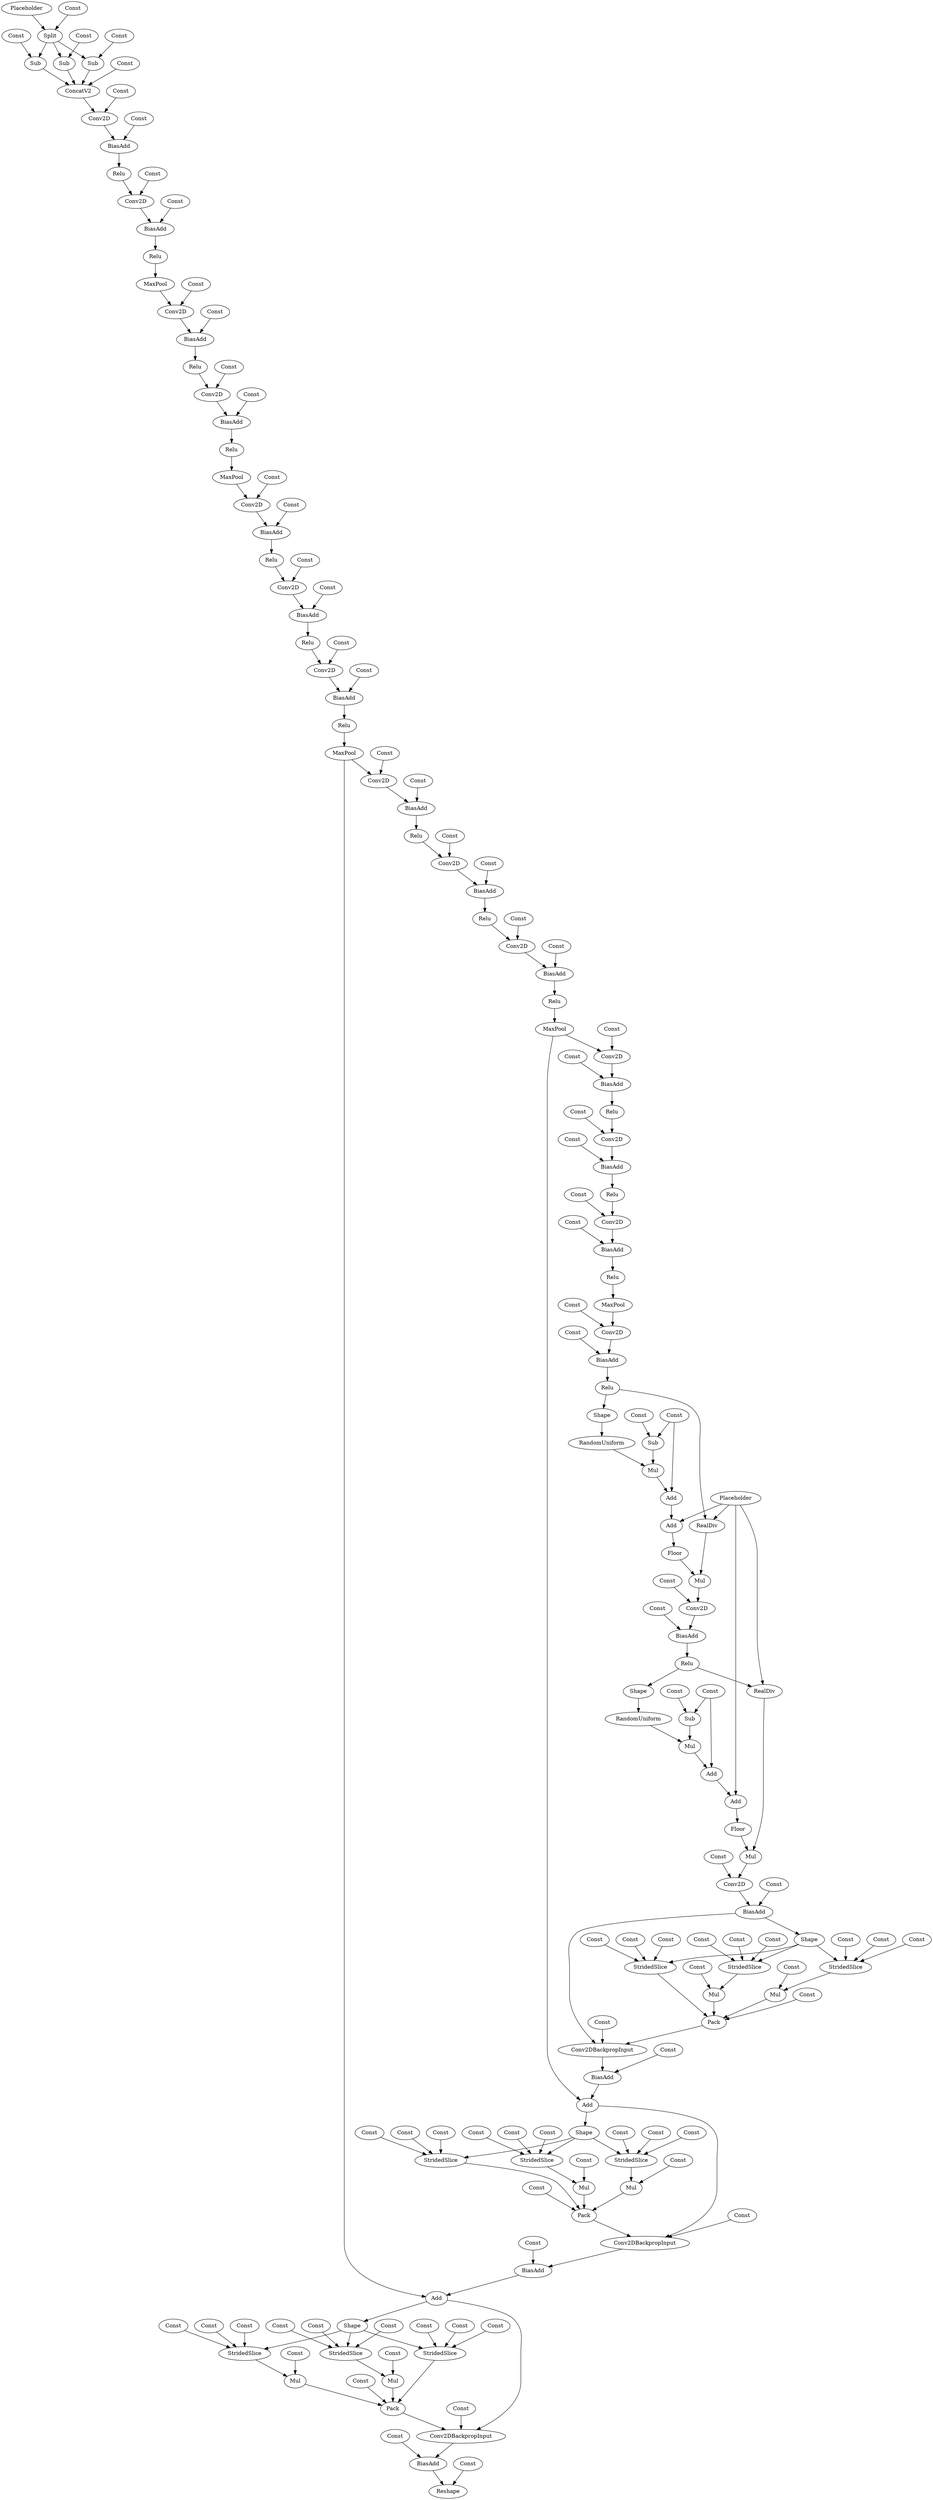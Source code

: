 digraph graphname {
  "image_input" [label="Placeholder"];
  "keep_prob" [label="Placeholder"];
  "Processing/split/split_dim" [label="Const"];
  "Processing/split" [label="Split"];
  "Processing/split/split_dim" -> "Processing/split";
  "image_input" -> "Processing/split";
  "Processing/sub/y" [label="Const"];
  "Processing/sub" [label="Sub"];
  "Processing/split" -> "Processing/sub";
  "Processing/sub/y" -> "Processing/sub";
  "Processing/sub_1/y" [label="Const"];
  "Processing/sub_1" [label="Sub"];
  "Processing/split" -> "Processing/sub_1";
  "Processing/sub_1/y" -> "Processing/sub_1";
  "Processing/sub_2/y" [label="Const"];
  "Processing/sub_2" [label="Sub"];
  "Processing/split" -> "Processing/sub_2";
  "Processing/sub_2/y" -> "Processing/sub_2";
  "Processing/concat/axis" [label="Const"];
  "Processing/concat" [label="ConcatV2"];
  "Processing/sub" -> "Processing/concat";
  "Processing/sub_1" -> "Processing/concat";
  "Processing/sub_2" -> "Processing/concat";
  "Processing/concat/axis" -> "Processing/concat";
  "conv1_1/filter" [label="Const"];
  "conv1_1/Conv2D" [label="Conv2D"];
  "Processing/concat" -> "conv1_1/Conv2D";
  "conv1_1/filter" -> "conv1_1/Conv2D";
  "conv1_1/biases" [label="Const"];
  "conv1_1/BiasAdd" [label="BiasAdd"];
  "conv1_1/Conv2D" -> "conv1_1/BiasAdd";
  "conv1_1/biases" -> "conv1_1/BiasAdd";
  "conv1_1/Relu" [label="Relu"];
  "conv1_1/BiasAdd" -> "conv1_1/Relu";
  "conv1_2/filter" [label="Const"];
  "conv1_2/Conv2D" [label="Conv2D"];
  "conv1_1/Relu" -> "conv1_2/Conv2D";
  "conv1_2/filter" -> "conv1_2/Conv2D";
  "conv1_2/biases" [label="Const"];
  "conv1_2/BiasAdd" [label="BiasAdd"];
  "conv1_2/Conv2D" -> "conv1_2/BiasAdd";
  "conv1_2/biases" -> "conv1_2/BiasAdd";
  "conv1_2/Relu" [label="Relu"];
  "conv1_2/BiasAdd" -> "conv1_2/Relu";
  "pool1" [label="MaxPool"];
  "conv1_2/Relu" -> "pool1";
  "conv2_1/filter" [label="Const"];
  "conv2_1/Conv2D" [label="Conv2D"];
  "pool1" -> "conv2_1/Conv2D";
  "conv2_1/filter" -> "conv2_1/Conv2D";
  "conv2_1/biases" [label="Const"];
  "conv2_1/BiasAdd" [label="BiasAdd"];
  "conv2_1/Conv2D" -> "conv2_1/BiasAdd";
  "conv2_1/biases" -> "conv2_1/BiasAdd";
  "conv2_1/Relu" [label="Relu"];
  "conv2_1/BiasAdd" -> "conv2_1/Relu";
  "conv2_2/filter" [label="Const"];
  "conv2_2/Conv2D" [label="Conv2D"];
  "conv2_1/Relu" -> "conv2_2/Conv2D";
  "conv2_2/filter" -> "conv2_2/Conv2D";
  "conv2_2/biases" [label="Const"];
  "conv2_2/BiasAdd" [label="BiasAdd"];
  "conv2_2/Conv2D" -> "conv2_2/BiasAdd";
  "conv2_2/biases" -> "conv2_2/BiasAdd";
  "conv2_2/Relu" [label="Relu"];
  "conv2_2/BiasAdd" -> "conv2_2/Relu";
  "pool2" [label="MaxPool"];
  "conv2_2/Relu" -> "pool2";
  "conv3_1/filter" [label="Const"];
  "conv3_1/Conv2D" [label="Conv2D"];
  "pool2" -> "conv3_1/Conv2D";
  "conv3_1/filter" -> "conv3_1/Conv2D";
  "conv3_1/biases" [label="Const"];
  "conv3_1/BiasAdd" [label="BiasAdd"];
  "conv3_1/Conv2D" -> "conv3_1/BiasAdd";
  "conv3_1/biases" -> "conv3_1/BiasAdd";
  "conv3_1/Relu" [label="Relu"];
  "conv3_1/BiasAdd" -> "conv3_1/Relu";
  "conv3_2/filter" [label="Const"];
  "conv3_2/Conv2D" [label="Conv2D"];
  "conv3_1/Relu" -> "conv3_2/Conv2D";
  "conv3_2/filter" -> "conv3_2/Conv2D";
  "conv3_2/biases" [label="Const"];
  "conv3_2/BiasAdd" [label="BiasAdd"];
  "conv3_2/Conv2D" -> "conv3_2/BiasAdd";
  "conv3_2/biases" -> "conv3_2/BiasAdd";
  "conv3_2/Relu" [label="Relu"];
  "conv3_2/BiasAdd" -> "conv3_2/Relu";
  "conv3_3/filter" [label="Const"];
  "conv3_3/Conv2D" [label="Conv2D"];
  "conv3_2/Relu" -> "conv3_3/Conv2D";
  "conv3_3/filter" -> "conv3_3/Conv2D";
  "conv3_3/biases" [label="Const"];
  "conv3_3/BiasAdd" [label="BiasAdd"];
  "conv3_3/Conv2D" -> "conv3_3/BiasAdd";
  "conv3_3/biases" -> "conv3_3/BiasAdd";
  "conv3_3/Relu" [label="Relu"];
  "conv3_3/BiasAdd" -> "conv3_3/Relu";
  "pool3" [label="MaxPool"];
  "conv3_3/Relu" -> "pool3";
  "conv4_1/filter" [label="Const"];
  "conv4_1/Conv2D" [label="Conv2D"];
  "pool3" -> "conv4_1/Conv2D";
  "conv4_1/filter" -> "conv4_1/Conv2D";
  "conv4_1/biases" [label="Const"];
  "conv4_1/BiasAdd" [label="BiasAdd"];
  "conv4_1/Conv2D" -> "conv4_1/BiasAdd";
  "conv4_1/biases" -> "conv4_1/BiasAdd";
  "conv4_1/Relu" [label="Relu"];
  "conv4_1/BiasAdd" -> "conv4_1/Relu";
  "conv4_2/filter" [label="Const"];
  "conv4_2/Conv2D" [label="Conv2D"];
  "conv4_1/Relu" -> "conv4_2/Conv2D";
  "conv4_2/filter" -> "conv4_2/Conv2D";
  "conv4_2/biases" [label="Const"];
  "conv4_2/BiasAdd" [label="BiasAdd"];
  "conv4_2/Conv2D" -> "conv4_2/BiasAdd";
  "conv4_2/biases" -> "conv4_2/BiasAdd";
  "conv4_2/Relu" [label="Relu"];
  "conv4_2/BiasAdd" -> "conv4_2/Relu";
  "conv4_3/filter" [label="Const"];
  "conv4_3/Conv2D" [label="Conv2D"];
  "conv4_2/Relu" -> "conv4_3/Conv2D";
  "conv4_3/filter" -> "conv4_3/Conv2D";
  "conv4_3/biases" [label="Const"];
  "conv4_3/BiasAdd" [label="BiasAdd"];
  "conv4_3/Conv2D" -> "conv4_3/BiasAdd";
  "conv4_3/biases" -> "conv4_3/BiasAdd";
  "conv4_3/Relu" [label="Relu"];
  "conv4_3/BiasAdd" -> "conv4_3/Relu";
  "pool4" [label="MaxPool"];
  "conv4_3/Relu" -> "pool4";
  "conv5_1/filter" [label="Const"];
  "conv5_1/Conv2D" [label="Conv2D"];
  "pool4" -> "conv5_1/Conv2D";
  "conv5_1/filter" -> "conv5_1/Conv2D";
  "conv5_1/biases" [label="Const"];
  "conv5_1/BiasAdd" [label="BiasAdd"];
  "conv5_1/Conv2D" -> "conv5_1/BiasAdd";
  "conv5_1/biases" -> "conv5_1/BiasAdd";
  "conv5_1/Relu" [label="Relu"];
  "conv5_1/BiasAdd" -> "conv5_1/Relu";
  "conv5_2/filter" [label="Const"];
  "conv5_2/Conv2D" [label="Conv2D"];
  "conv5_1/Relu" -> "conv5_2/Conv2D";
  "conv5_2/filter" -> "conv5_2/Conv2D";
  "conv5_2/biases" [label="Const"];
  "conv5_2/BiasAdd" [label="BiasAdd"];
  "conv5_2/Conv2D" -> "conv5_2/BiasAdd";
  "conv5_2/biases" -> "conv5_2/BiasAdd";
  "conv5_2/Relu" [label="Relu"];
  "conv5_2/BiasAdd" -> "conv5_2/Relu";
  "conv5_3/filter" [label="Const"];
  "conv5_3/Conv2D" [label="Conv2D"];
  "conv5_2/Relu" -> "conv5_3/Conv2D";
  "conv5_3/filter" -> "conv5_3/Conv2D";
  "conv5_3/biases" [label="Const"];
  "conv5_3/BiasAdd" [label="BiasAdd"];
  "conv5_3/Conv2D" -> "conv5_3/BiasAdd";
  "conv5_3/biases" -> "conv5_3/BiasAdd";
  "conv5_3/Relu" [label="Relu"];
  "conv5_3/BiasAdd" -> "conv5_3/Relu";
  "pool5" [label="MaxPool"];
  "conv5_3/Relu" -> "pool5";
  "fc6/weights" [label="Const"];
  "fc6/Conv2D" [label="Conv2D"];
  "pool5" -> "fc6/Conv2D";
  "fc6/weights" -> "fc6/Conv2D";
  "fc6/biases" [label="Const"];
  "fc6/BiasAdd" [label="BiasAdd"];
  "fc6/Conv2D" -> "fc6/BiasAdd";
  "fc6/biases" -> "fc6/BiasAdd";
  "fc6/Relu" [label="Relu"];
  "fc6/BiasAdd" -> "fc6/Relu";
  "dropout/Shape" [label="Shape"];
  "fc6/Relu" -> "dropout/Shape";
  "dropout/random_uniform/min" [label="Const"];
  "dropout/random_uniform/max" [label="Const"];
  "dropout/random_uniform/RandomUniform" [label="RandomUniform"];
  "dropout/Shape" -> "dropout/random_uniform/RandomUniform";
  "dropout/random_uniform/sub" [label="Sub"];
  "dropout/random_uniform/max" -> "dropout/random_uniform/sub";
  "dropout/random_uniform/min" -> "dropout/random_uniform/sub";
  "dropout/random_uniform/mul" [label="Mul"];
  "dropout/random_uniform/RandomUniform" -> "dropout/random_uniform/mul";
  "dropout/random_uniform/sub" -> "dropout/random_uniform/mul";
  "dropout/random_uniform" [label="Add"];
  "dropout/random_uniform/mul" -> "dropout/random_uniform";
  "dropout/random_uniform/min" -> "dropout/random_uniform";
  "dropout/add" [label="Add"];
  "keep_prob" -> "dropout/add";
  "dropout/random_uniform" -> "dropout/add";
  "dropout/Floor" [label="Floor"];
  "dropout/add" -> "dropout/Floor";
  "dropout/div" [label="RealDiv"];
  "fc6/Relu" -> "dropout/div";
  "keep_prob" -> "dropout/div";
  "dropout/mul" [label="Mul"];
  "dropout/div" -> "dropout/mul";
  "dropout/Floor" -> "dropout/mul";
  "fc7/weights" [label="Const"];
  "fc7/Conv2D" [label="Conv2D"];
  "dropout/mul" -> "fc7/Conv2D";
  "fc7/weights" -> "fc7/Conv2D";
  "fc7/biases" [label="Const"];
  "fc7/BiasAdd" [label="BiasAdd"];
  "fc7/Conv2D" -> "fc7/BiasAdd";
  "fc7/biases" -> "fc7/BiasAdd";
  "fc7/Relu" [label="Relu"];
  "fc7/BiasAdd" -> "fc7/Relu";
  "dropout_1/Shape" [label="Shape"];
  "fc7/Relu" -> "dropout_1/Shape";
  "dropout_1/random_uniform/min" [label="Const"];
  "dropout_1/random_uniform/max" [label="Const"];
  "dropout_1/random_uniform/RandomUniform" [label="RandomUniform"];
  "dropout_1/Shape" -> "dropout_1/random_uniform/RandomUniform";
  "dropout_1/random_uniform/sub" [label="Sub"];
  "dropout_1/random_uniform/max" -> "dropout_1/random_uniform/sub";
  "dropout_1/random_uniform/min" -> "dropout_1/random_uniform/sub";
  "dropout_1/random_uniform/mul" [label="Mul"];
  "dropout_1/random_uniform/RandomUniform" -> "dropout_1/random_uniform/mul";
  "dropout_1/random_uniform/sub" -> "dropout_1/random_uniform/mul";
  "dropout_1/random_uniform" [label="Add"];
  "dropout_1/random_uniform/mul" -> "dropout_1/random_uniform";
  "dropout_1/random_uniform/min" -> "dropout_1/random_uniform";
  "dropout_1/add" [label="Add"];
  "keep_prob" -> "dropout_1/add";
  "dropout_1/random_uniform" -> "dropout_1/add";
  "dropout_1/Floor" [label="Floor"];
  "dropout_1/add" -> "dropout_1/Floor";
  "dropout_1/div" [label="RealDiv"];
  "fc7/Relu" -> "dropout_1/div";
  "keep_prob" -> "dropout_1/div";
  "dropout_1/mul" [label="Mul"];
  "dropout_1/div" -> "dropout_1/mul";
  "dropout_1/Floor" -> "dropout_1/mul";
  "conv2d/kernel" [label="Const"];
  "conv2d/bias" [label="Const"];
  "conv2d/convolution" [label="Conv2D"];
  "dropout_1/mul" -> "conv2d/convolution";
  "conv2d/kernel" -> "conv2d/convolution";
  "conv2d/BiasAdd" [label="BiasAdd"];
  "conv2d/convolution" -> "conv2d/BiasAdd";
  "conv2d/bias" -> "conv2d/BiasAdd";
  "conv2d_transpose/kernel" [label="Const"];
  "conv2d_transpose/bias" [label="Const"];
  "conv2d_transpose/Shape" [label="Shape"];
  "conv2d/BiasAdd" -> "conv2d_transpose/Shape";
  "conv2d_transpose/strided_slice/stack" [label="Const"];
  "conv2d_transpose/strided_slice/stack_1" [label="Const"];
  "conv2d_transpose/strided_slice/stack_2" [label="Const"];
  "conv2d_transpose/strided_slice" [label="StridedSlice"];
  "conv2d_transpose/Shape" -> "conv2d_transpose/strided_slice";
  "conv2d_transpose/strided_slice/stack" -> "conv2d_transpose/strided_slice";
  "conv2d_transpose/strided_slice/stack_1" -> "conv2d_transpose/strided_slice";
  "conv2d_transpose/strided_slice/stack_2" -> "conv2d_transpose/strided_slice";
  "conv2d_transpose/strided_slice_1/stack" [label="Const"];
  "conv2d_transpose/strided_slice_1/stack_1" [label="Const"];
  "conv2d_transpose/strided_slice_1/stack_2" [label="Const"];
  "conv2d_transpose/strided_slice_1" [label="StridedSlice"];
  "conv2d_transpose/Shape" -> "conv2d_transpose/strided_slice_1";
  "conv2d_transpose/strided_slice_1/stack" -> "conv2d_transpose/strided_slice_1";
  "conv2d_transpose/strided_slice_1/stack_1" -> "conv2d_transpose/strided_slice_1";
  "conv2d_transpose/strided_slice_1/stack_2" -> "conv2d_transpose/strided_slice_1";
  "conv2d_transpose/strided_slice_2/stack" [label="Const"];
  "conv2d_transpose/strided_slice_2/stack_1" [label="Const"];
  "conv2d_transpose/strided_slice_2/stack_2" [label="Const"];
  "conv2d_transpose/strided_slice_2" [label="StridedSlice"];
  "conv2d_transpose/Shape" -> "conv2d_transpose/strided_slice_2";
  "conv2d_transpose/strided_slice_2/stack" -> "conv2d_transpose/strided_slice_2";
  "conv2d_transpose/strided_slice_2/stack_1" -> "conv2d_transpose/strided_slice_2";
  "conv2d_transpose/strided_slice_2/stack_2" -> "conv2d_transpose/strided_slice_2";
  "conv2d_transpose/mul/y" [label="Const"];
  "conv2d_transpose/mul" [label="Mul"];
  "conv2d_transpose/strided_slice_1" -> "conv2d_transpose/mul";
  "conv2d_transpose/mul/y" -> "conv2d_transpose/mul";
  "conv2d_transpose/mul_1/y" [label="Const"];
  "conv2d_transpose/mul_1" [label="Mul"];
  "conv2d_transpose/strided_slice_2" -> "conv2d_transpose/mul_1";
  "conv2d_transpose/mul_1/y" -> "conv2d_transpose/mul_1";
  "conv2d_transpose/stack/3" [label="Const"];
  "conv2d_transpose/stack" [label="Pack"];
  "conv2d_transpose/strided_slice" -> "conv2d_transpose/stack";
  "conv2d_transpose/mul" -> "conv2d_transpose/stack";
  "conv2d_transpose/mul_1" -> "conv2d_transpose/stack";
  "conv2d_transpose/stack/3" -> "conv2d_transpose/stack";
  "conv2d_transpose/conv2d_transpose_2" [label="Conv2DBackpropInput"];
  "conv2d_transpose/stack" -> "conv2d_transpose/conv2d_transpose_2";
  "conv2d_transpose/kernel" -> "conv2d_transpose/conv2d_transpose_2";
  "conv2d/BiasAdd" -> "conv2d_transpose/conv2d_transpose_2";
  "conv2d_transpose/BiasAdd" [label="BiasAdd"];
  "conv2d_transpose/conv2d_transpose_2" -> "conv2d_transpose/BiasAdd";
  "conv2d_transpose/bias" -> "conv2d_transpose/BiasAdd";
  "Add" [label="Add"];
  "conv2d_transpose/BiasAdd" -> "Add";
  "pool4" -> "Add";
  "conv2d_transpose_1/kernel" [label="Const"];
  "conv2d_transpose_1/bias" [label="Const"];
  "conv2d_transpose_2/Shape" [label="Shape"];
  "Add" -> "conv2d_transpose_2/Shape";
  "conv2d_transpose_2/strided_slice/stack" [label="Const"];
  "conv2d_transpose_2/strided_slice/stack_1" [label="Const"];
  "conv2d_transpose_2/strided_slice/stack_2" [label="Const"];
  "conv2d_transpose_2/strided_slice" [label="StridedSlice"];
  "conv2d_transpose_2/Shape" -> "conv2d_transpose_2/strided_slice";
  "conv2d_transpose_2/strided_slice/stack" -> "conv2d_transpose_2/strided_slice";
  "conv2d_transpose_2/strided_slice/stack_1" -> "conv2d_transpose_2/strided_slice";
  "conv2d_transpose_2/strided_slice/stack_2" -> "conv2d_transpose_2/strided_slice";
  "conv2d_transpose_2/strided_slice_1/stack" [label="Const"];
  "conv2d_transpose_2/strided_slice_1/stack_1" [label="Const"];
  "conv2d_transpose_2/strided_slice_1/stack_2" [label="Const"];
  "conv2d_transpose_2/strided_slice_1" [label="StridedSlice"];
  "conv2d_transpose_2/Shape" -> "conv2d_transpose_2/strided_slice_1";
  "conv2d_transpose_2/strided_slice_1/stack" -> "conv2d_transpose_2/strided_slice_1";
  "conv2d_transpose_2/strided_slice_1/stack_1" -> "conv2d_transpose_2/strided_slice_1";
  "conv2d_transpose_2/strided_slice_1/stack_2" -> "conv2d_transpose_2/strided_slice_1";
  "conv2d_transpose_2/strided_slice_2/stack" [label="Const"];
  "conv2d_transpose_2/strided_slice_2/stack_1" [label="Const"];
  "conv2d_transpose_2/strided_slice_2/stack_2" [label="Const"];
  "conv2d_transpose_2/strided_slice_2" [label="StridedSlice"];
  "conv2d_transpose_2/Shape" -> "conv2d_transpose_2/strided_slice_2";
  "conv2d_transpose_2/strided_slice_2/stack" -> "conv2d_transpose_2/strided_slice_2";
  "conv2d_transpose_2/strided_slice_2/stack_1" -> "conv2d_transpose_2/strided_slice_2";
  "conv2d_transpose_2/strided_slice_2/stack_2" -> "conv2d_transpose_2/strided_slice_2";
  "conv2d_transpose_2/mul/y" [label="Const"];
  "conv2d_transpose_2/mul" [label="Mul"];
  "conv2d_transpose_2/strided_slice_1" -> "conv2d_transpose_2/mul";
  "conv2d_transpose_2/mul/y" -> "conv2d_transpose_2/mul";
  "conv2d_transpose_2/mul_1/y" [label="Const"];
  "conv2d_transpose_2/mul_1" [label="Mul"];
  "conv2d_transpose_2/strided_slice_2" -> "conv2d_transpose_2/mul_1";
  "conv2d_transpose_2/mul_1/y" -> "conv2d_transpose_2/mul_1";
  "conv2d_transpose_2/stack/3" [label="Const"];
  "conv2d_transpose_2/stack" [label="Pack"];
  "conv2d_transpose_2/strided_slice" -> "conv2d_transpose_2/stack";
  "conv2d_transpose_2/mul" -> "conv2d_transpose_2/stack";
  "conv2d_transpose_2/mul_1" -> "conv2d_transpose_2/stack";
  "conv2d_transpose_2/stack/3" -> "conv2d_transpose_2/stack";
  "conv2d_transpose_2/conv2d_transpose" [label="Conv2DBackpropInput"];
  "conv2d_transpose_2/stack" -> "conv2d_transpose_2/conv2d_transpose";
  "conv2d_transpose_1/kernel" -> "conv2d_transpose_2/conv2d_transpose";
  "Add" -> "conv2d_transpose_2/conv2d_transpose";
  "conv2d_transpose_2/BiasAdd" [label="BiasAdd"];
  "conv2d_transpose_2/conv2d_transpose" -> "conv2d_transpose_2/BiasAdd";
  "conv2d_transpose_1/bias" -> "conv2d_transpose_2/BiasAdd";
  "Add_1" [label="Add"];
  "conv2d_transpose_2/BiasAdd" -> "Add_1";
  "pool3" -> "Add_1";
  "conv2d_transpose_2/kernel" [label="Const"];
  "conv2d_transpose_2/bias" [label="Const"];
  "conv2d_transpose_3/Shape" [label="Shape"];
  "Add_1" -> "conv2d_transpose_3/Shape";
  "conv2d_transpose_3/strided_slice/stack" [label="Const"];
  "conv2d_transpose_3/strided_slice/stack_1" [label="Const"];
  "conv2d_transpose_3/strided_slice/stack_2" [label="Const"];
  "conv2d_transpose_3/strided_slice" [label="StridedSlice"];
  "conv2d_transpose_3/Shape" -> "conv2d_transpose_3/strided_slice";
  "conv2d_transpose_3/strided_slice/stack" -> "conv2d_transpose_3/strided_slice";
  "conv2d_transpose_3/strided_slice/stack_1" -> "conv2d_transpose_3/strided_slice";
  "conv2d_transpose_3/strided_slice/stack_2" -> "conv2d_transpose_3/strided_slice";
  "conv2d_transpose_3/strided_slice_1/stack" [label="Const"];
  "conv2d_transpose_3/strided_slice_1/stack_1" [label="Const"];
  "conv2d_transpose_3/strided_slice_1/stack_2" [label="Const"];
  "conv2d_transpose_3/strided_slice_1" [label="StridedSlice"];
  "conv2d_transpose_3/Shape" -> "conv2d_transpose_3/strided_slice_1";
  "conv2d_transpose_3/strided_slice_1/stack" -> "conv2d_transpose_3/strided_slice_1";
  "conv2d_transpose_3/strided_slice_1/stack_1" -> "conv2d_transpose_3/strided_slice_1";
  "conv2d_transpose_3/strided_slice_1/stack_2" -> "conv2d_transpose_3/strided_slice_1";
  "conv2d_transpose_3/strided_slice_2/stack" [label="Const"];
  "conv2d_transpose_3/strided_slice_2/stack_1" [label="Const"];
  "conv2d_transpose_3/strided_slice_2/stack_2" [label="Const"];
  "conv2d_transpose_3/strided_slice_2" [label="StridedSlice"];
  "conv2d_transpose_3/Shape" -> "conv2d_transpose_3/strided_slice_2";
  "conv2d_transpose_3/strided_slice_2/stack" -> "conv2d_transpose_3/strided_slice_2";
  "conv2d_transpose_3/strided_slice_2/stack_1" -> "conv2d_transpose_3/strided_slice_2";
  "conv2d_transpose_3/strided_slice_2/stack_2" -> "conv2d_transpose_3/strided_slice_2";
  "conv2d_transpose_3/mul/y" [label="Const"];
  "conv2d_transpose_3/mul" [label="Mul"];
  "conv2d_transpose_3/strided_slice_1" -> "conv2d_transpose_3/mul";
  "conv2d_transpose_3/mul/y" -> "conv2d_transpose_3/mul";
  "conv2d_transpose_3/mul_1/y" [label="Const"];
  "conv2d_transpose_3/mul_1" [label="Mul"];
  "conv2d_transpose_3/strided_slice_2" -> "conv2d_transpose_3/mul_1";
  "conv2d_transpose_3/mul_1/y" -> "conv2d_transpose_3/mul_1";
  "conv2d_transpose_3/stack/3" [label="Const"];
  "conv2d_transpose_3/stack" [label="Pack"];
  "conv2d_transpose_3/strided_slice" -> "conv2d_transpose_3/stack";
  "conv2d_transpose_3/mul" -> "conv2d_transpose_3/stack";
  "conv2d_transpose_3/mul_1" -> "conv2d_transpose_3/stack";
  "conv2d_transpose_3/stack/3" -> "conv2d_transpose_3/stack";
  "conv2d_transpose_3/conv2d_transpose" [label="Conv2DBackpropInput"];
  "conv2d_transpose_3/stack" -> "conv2d_transpose_3/conv2d_transpose";
  "conv2d_transpose_2/kernel" -> "conv2d_transpose_3/conv2d_transpose";
  "Add_1" -> "conv2d_transpose_3/conv2d_transpose";
  "conv2d_transpose_3/BiasAdd" [label="BiasAdd"];
  "conv2d_transpose_3/conv2d_transpose" -> "conv2d_transpose_3/BiasAdd";
  "conv2d_transpose_2/bias" -> "conv2d_transpose_3/BiasAdd";
  "my_logits/shape" [label="Const"];
  "my_logits" [label="Reshape"];
  "conv2d_transpose_3/BiasAdd" -> "my_logits";
  "my_logits/shape" -> "my_logits";
}
